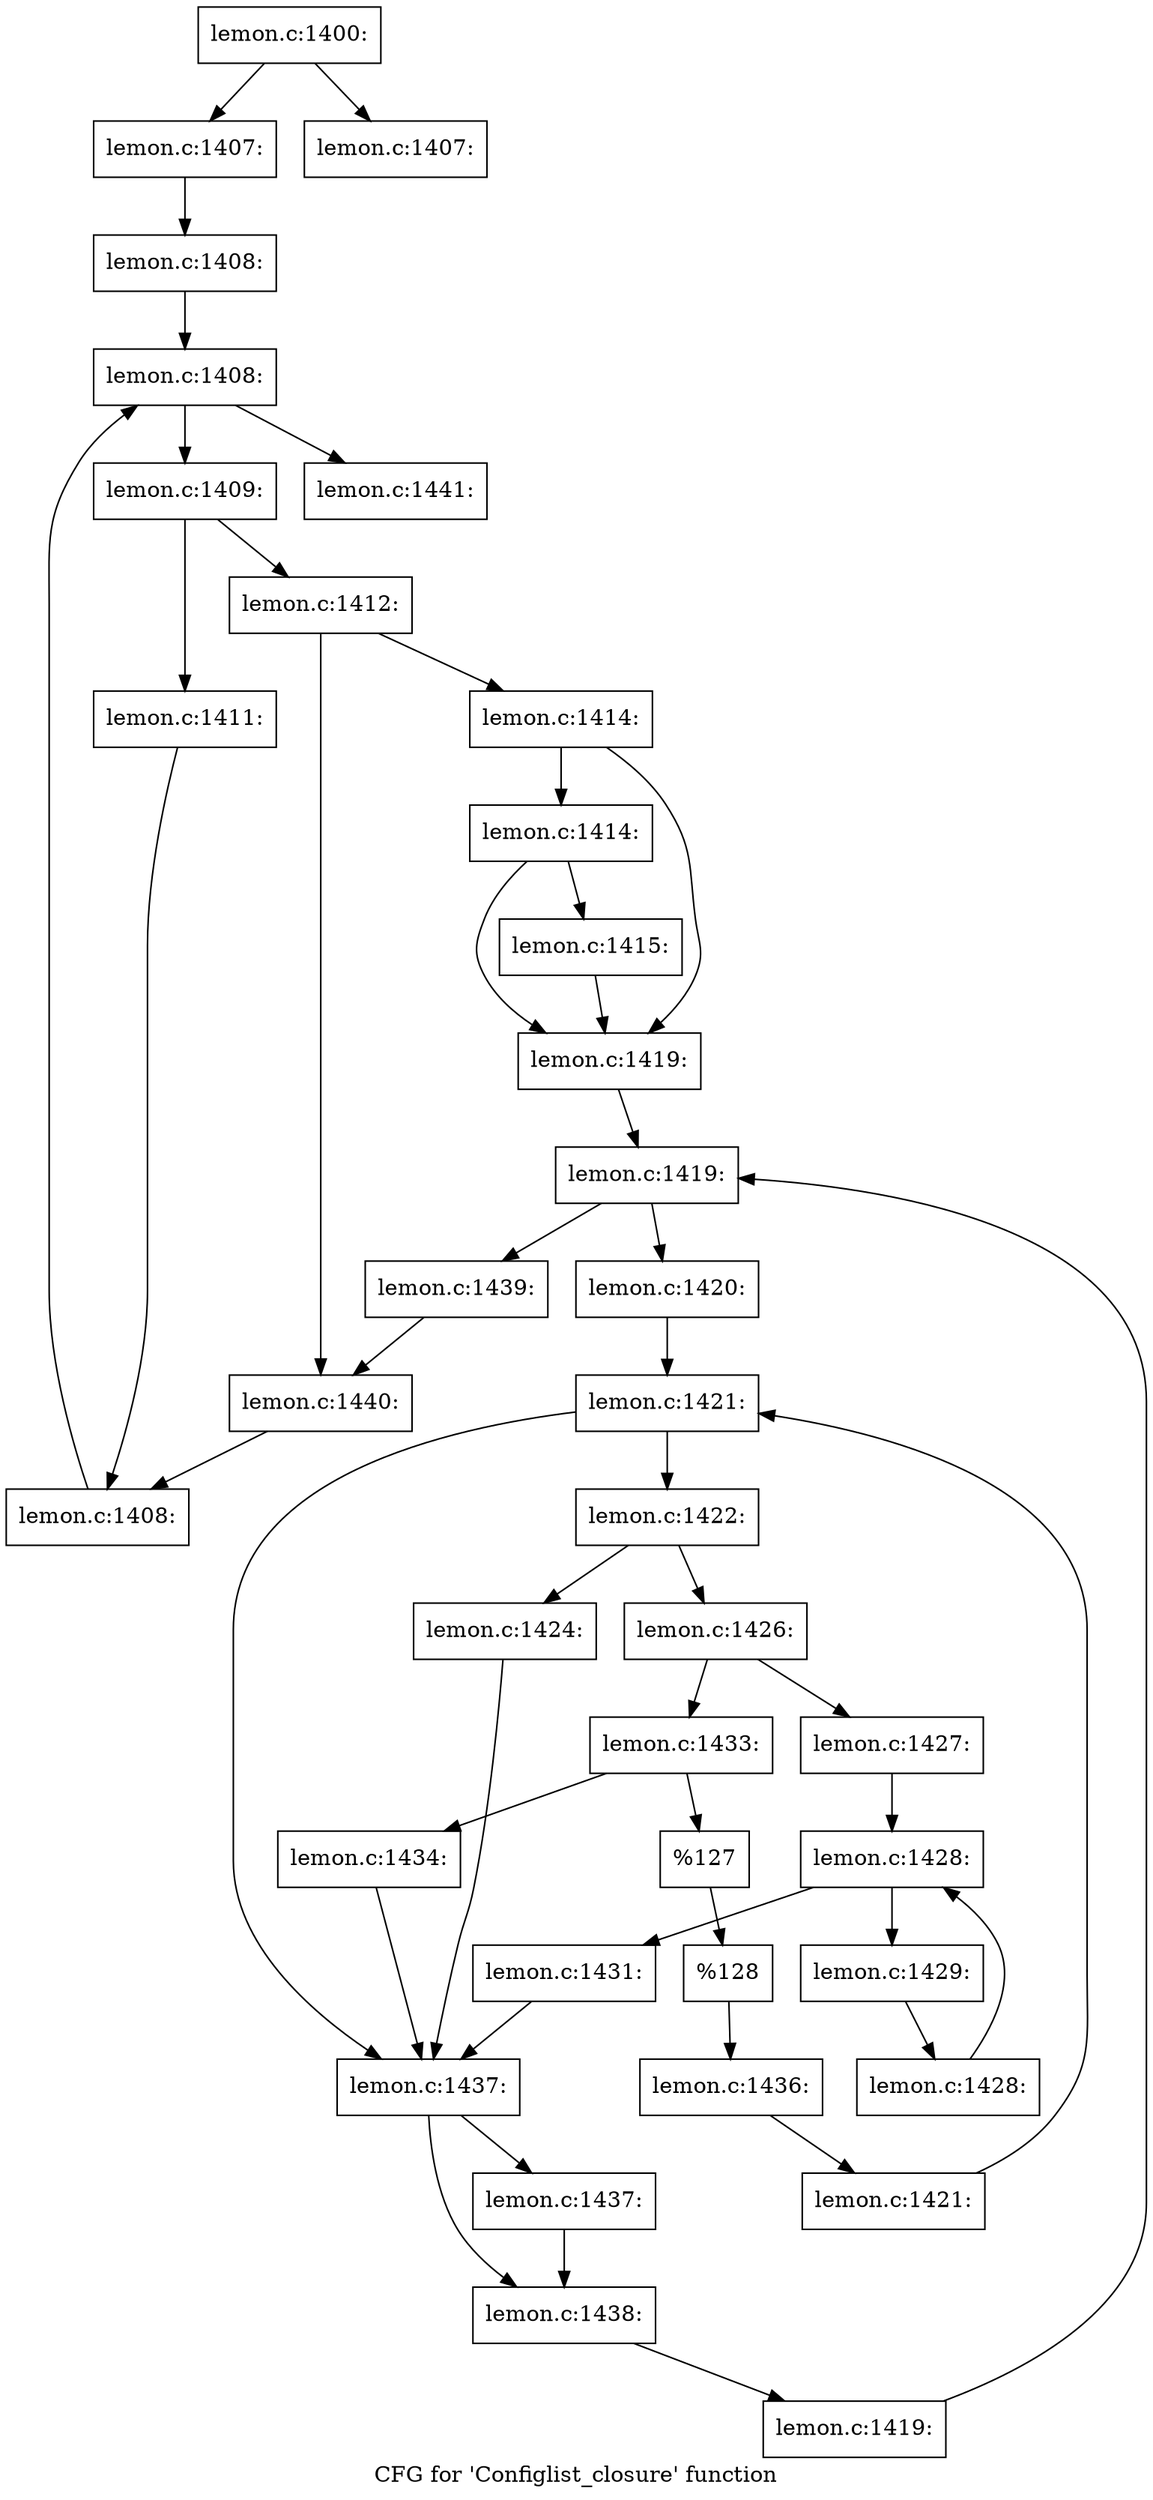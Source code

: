 digraph "CFG for 'Configlist_closure' function" {
	label="CFG for 'Configlist_closure' function";

	Node0x562565351ea0 [shape=record,label="{lemon.c:1400:}"];
	Node0x562565351ea0 -> Node0x5625652ffb50;
	Node0x562565351ea0 -> Node0x5625652ffbf0;
	Node0x5625652ffb50 [shape=record,label="{lemon.c:1407:}"];
	Node0x5625652ffb50 -> Node0x5625652ffba0;
	Node0x5625652ffbf0 [shape=record,label="{lemon.c:1407:}"];
	Node0x5625652ffba0 [shape=record,label="{lemon.c:1408:}"];
	Node0x5625652ffba0 -> Node0x562565300430;
	Node0x562565300430 [shape=record,label="{lemon.c:1408:}"];
	Node0x562565300430 -> Node0x562565300650;
	Node0x562565300430 -> Node0x562565300210;
	Node0x562565300650 [shape=record,label="{lemon.c:1409:}"];
	Node0x562565300650 -> Node0x56256535f920;
	Node0x562565300650 -> Node0x56256535f970;
	Node0x56256535f920 [shape=record,label="{lemon.c:1411:}"];
	Node0x56256535f920 -> Node0x5625653005c0;
	Node0x56256535f970 [shape=record,label="{lemon.c:1412:}"];
	Node0x56256535f970 -> Node0x562565360450;
	Node0x56256535f970 -> Node0x5625653604a0;
	Node0x562565360450 [shape=record,label="{lemon.c:1414:}"];
	Node0x562565360450 -> Node0x562565360ab0;
	Node0x562565360450 -> Node0x562565360a60;
	Node0x562565360ab0 [shape=record,label="{lemon.c:1414:}"];
	Node0x562565360ab0 -> Node0x562565360a10;
	Node0x562565360ab0 -> Node0x562565360a60;
	Node0x562565360a10 [shape=record,label="{lemon.c:1415:}"];
	Node0x562565360a10 -> Node0x562565360a60;
	Node0x562565360a60 [shape=record,label="{lemon.c:1419:}"];
	Node0x562565360a60 -> Node0x5625653623f0;
	Node0x5625653623f0 [shape=record,label="{lemon.c:1419:}"];
	Node0x5625653623f0 -> Node0x562565362610;
	Node0x5625653623f0 -> Node0x562565362070;
	Node0x562565362610 [shape=record,label="{lemon.c:1420:}"];
	Node0x562565362610 -> Node0x562565362ea0;
	Node0x562565362ea0 [shape=record,label="{lemon.c:1421:}"];
	Node0x562565362ea0 -> Node0x5625653630c0;
	Node0x562565362ea0 -> Node0x562565362b90;
	Node0x5625653630c0 [shape=record,label="{lemon.c:1422:}"];
	Node0x5625653630c0 -> Node0x562565363b40;
	Node0x5625653630c0 -> Node0x562565363be0;
	Node0x562565363b40 [shape=record,label="{lemon.c:1424:}"];
	Node0x562565363b40 -> Node0x562565362b90;
	Node0x562565363be0 [shape=record,label="{lemon.c:1426:}"];
	Node0x562565363be0 -> Node0x5625653646d0;
	Node0x562565363be0 -> Node0x562565364770;
	Node0x5625653646d0 [shape=record,label="{lemon.c:1427:}"];
	Node0x5625653646d0 -> Node0x5625653650a0;
	Node0x5625653650a0 [shape=record,label="{lemon.c:1428:}"];
	Node0x5625653650a0 -> Node0x5625653652c0;
	Node0x5625653650a0 -> Node0x562565364ef0;
	Node0x5625653652c0 [shape=record,label="{lemon.c:1429:}"];
	Node0x5625653652c0 -> Node0x562565365230;
	Node0x562565365230 [shape=record,label="{lemon.c:1428:}"];
	Node0x562565365230 -> Node0x5625653650a0;
	Node0x562565364ef0 [shape=record,label="{lemon.c:1431:}"];
	Node0x562565364ef0 -> Node0x562565362b90;
	Node0x562565364770 [shape=record,label="{lemon.c:1433:}"];
	Node0x562565364770 -> Node0x562565366aa0;
	Node0x562565364770 -> Node0x562565366af0;
	Node0x562565366aa0 [shape=record,label="{lemon.c:1434:}"];
	Node0x562565366aa0 -> Node0x562565362b90;
	Node0x562565366af0 [shape=record,label="{%127}"];
	Node0x562565366af0 -> Node0x562565364720;
	Node0x562565364720 [shape=record,label="{%128}"];
	Node0x562565364720 -> Node0x562565363b90;
	Node0x562565363b90 [shape=record,label="{lemon.c:1436:}"];
	Node0x562565363b90 -> Node0x562565363030;
	Node0x562565363030 [shape=record,label="{lemon.c:1421:}"];
	Node0x562565363030 -> Node0x562565362ea0;
	Node0x562565362b90 [shape=record,label="{lemon.c:1437:}"];
	Node0x562565362b90 -> Node0x562565367590;
	Node0x562565362b90 -> Node0x5625653675e0;
	Node0x562565367590 [shape=record,label="{lemon.c:1437:}"];
	Node0x562565367590 -> Node0x5625653675e0;
	Node0x5625653675e0 [shape=record,label="{lemon.c:1438:}"];
	Node0x5625653675e0 -> Node0x562565362580;
	Node0x562565362580 [shape=record,label="{lemon.c:1419:}"];
	Node0x562565362580 -> Node0x5625653623f0;
	Node0x562565362070 [shape=record,label="{lemon.c:1439:}"];
	Node0x562565362070 -> Node0x5625653604a0;
	Node0x5625653604a0 [shape=record,label="{lemon.c:1440:}"];
	Node0x5625653604a0 -> Node0x5625653005c0;
	Node0x5625653005c0 [shape=record,label="{lemon.c:1408:}"];
	Node0x5625653005c0 -> Node0x562565300430;
	Node0x562565300210 [shape=record,label="{lemon.c:1441:}"];
}

